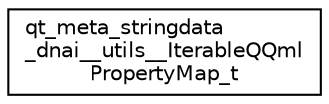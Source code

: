 digraph "Graphical Class Hierarchy"
{
  edge [fontname="Helvetica",fontsize="10",labelfontname="Helvetica",labelfontsize="10"];
  node [fontname="Helvetica",fontsize="10",shape=record];
  rankdir="LR";
  Node1 [label="qt_meta_stringdata\l_dnai__utils__IterableQQml\lPropertyMap_t",height=0.2,width=0.4,color="black", fillcolor="white", style="filled",URL="$structqt__meta__stringdata__dnai____utils_____iterable_q_qml_property_map__t.html"];
}
